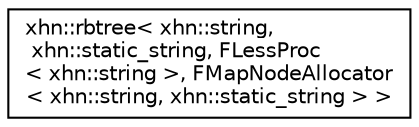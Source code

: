 digraph "Graphical Class Hierarchy"
{
  edge [fontname="Helvetica",fontsize="10",labelfontname="Helvetica",labelfontsize="10"];
  node [fontname="Helvetica",fontsize="10",shape=record];
  rankdir="LR";
  Node1 [label="xhn::rbtree\< xhn::string,\l xhn::static_string, FLessProc\l\< xhn::string \>, FMapNodeAllocator\l\< xhn::string, xhn::static_string \> \>",height=0.2,width=0.4,color="black", fillcolor="white", style="filled",URL="$classxhn_1_1rbtree.html"];
}
